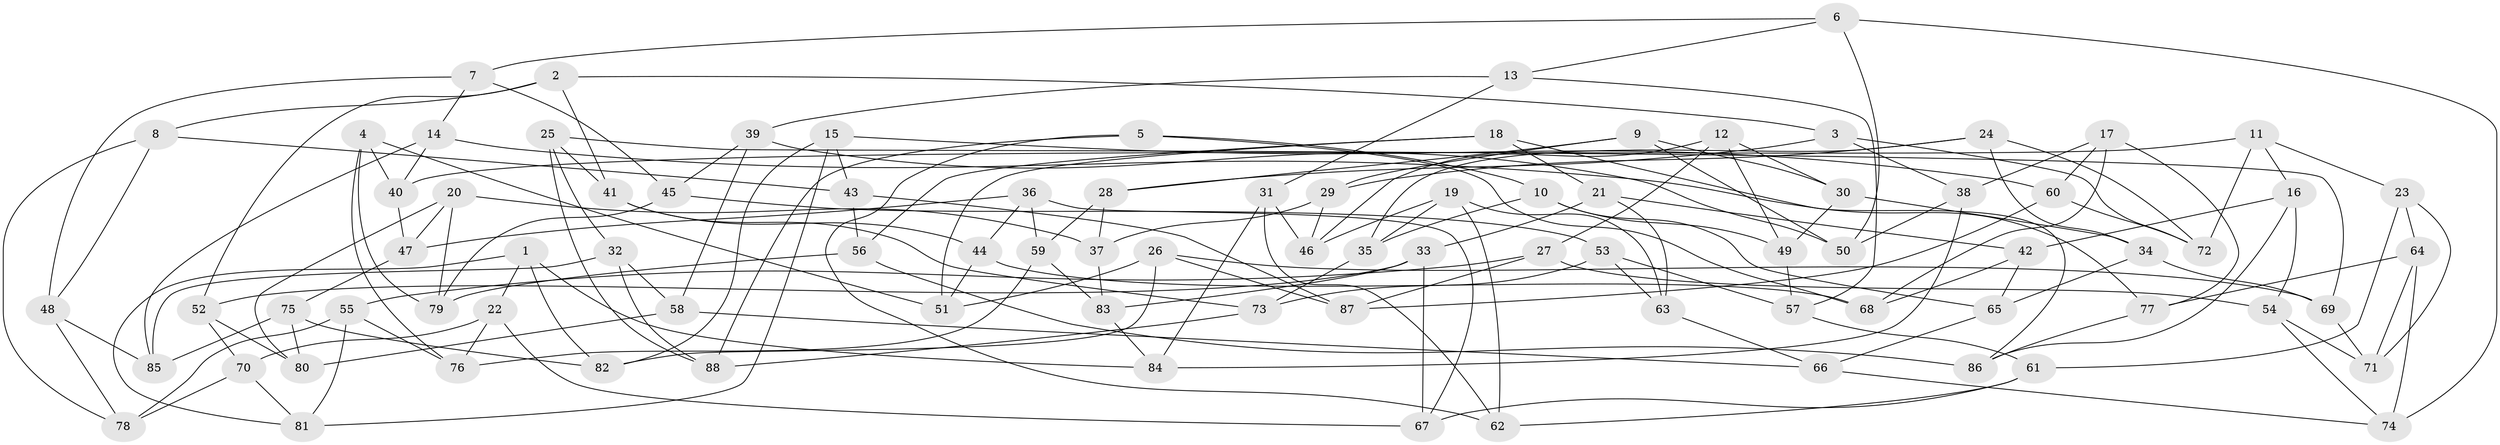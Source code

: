 // Generated by graph-tools (version 1.1) at 2025/16/03/09/25 04:16:23]
// undirected, 88 vertices, 176 edges
graph export_dot {
graph [start="1"]
  node [color=gray90,style=filled];
  1;
  2;
  3;
  4;
  5;
  6;
  7;
  8;
  9;
  10;
  11;
  12;
  13;
  14;
  15;
  16;
  17;
  18;
  19;
  20;
  21;
  22;
  23;
  24;
  25;
  26;
  27;
  28;
  29;
  30;
  31;
  32;
  33;
  34;
  35;
  36;
  37;
  38;
  39;
  40;
  41;
  42;
  43;
  44;
  45;
  46;
  47;
  48;
  49;
  50;
  51;
  52;
  53;
  54;
  55;
  56;
  57;
  58;
  59;
  60;
  61;
  62;
  63;
  64;
  65;
  66;
  67;
  68;
  69;
  70;
  71;
  72;
  73;
  74;
  75;
  76;
  77;
  78;
  79;
  80;
  81;
  82;
  83;
  84;
  85;
  86;
  87;
  88;
  1 -- 84;
  1 -- 81;
  1 -- 22;
  1 -- 82;
  2 -- 8;
  2 -- 3;
  2 -- 52;
  2 -- 41;
  3 -- 38;
  3 -- 72;
  3 -- 28;
  4 -- 79;
  4 -- 76;
  4 -- 40;
  4 -- 51;
  5 -- 10;
  5 -- 68;
  5 -- 88;
  5 -- 62;
  6 -- 50;
  6 -- 7;
  6 -- 13;
  6 -- 74;
  7 -- 45;
  7 -- 48;
  7 -- 14;
  8 -- 78;
  8 -- 48;
  8 -- 43;
  9 -- 29;
  9 -- 30;
  9 -- 50;
  9 -- 28;
  10 -- 65;
  10 -- 49;
  10 -- 35;
  11 -- 23;
  11 -- 40;
  11 -- 16;
  11 -- 72;
  12 -- 46;
  12 -- 30;
  12 -- 49;
  12 -- 27;
  13 -- 39;
  13 -- 57;
  13 -- 31;
  14 -- 40;
  14 -- 85;
  14 -- 77;
  15 -- 60;
  15 -- 43;
  15 -- 82;
  15 -- 81;
  16 -- 42;
  16 -- 54;
  16 -- 86;
  17 -- 60;
  17 -- 68;
  17 -- 77;
  17 -- 38;
  18 -- 51;
  18 -- 56;
  18 -- 21;
  18 -- 86;
  19 -- 46;
  19 -- 63;
  19 -- 62;
  19 -- 35;
  20 -- 80;
  20 -- 47;
  20 -- 79;
  20 -- 37;
  21 -- 42;
  21 -- 33;
  21 -- 63;
  22 -- 76;
  22 -- 67;
  22 -- 70;
  23 -- 71;
  23 -- 64;
  23 -- 61;
  24 -- 34;
  24 -- 35;
  24 -- 72;
  24 -- 29;
  25 -- 69;
  25 -- 32;
  25 -- 88;
  25 -- 41;
  26 -- 82;
  26 -- 87;
  26 -- 51;
  26 -- 69;
  27 -- 55;
  27 -- 54;
  27 -- 87;
  28 -- 37;
  28 -- 59;
  29 -- 46;
  29 -- 37;
  30 -- 49;
  30 -- 34;
  31 -- 84;
  31 -- 46;
  31 -- 62;
  32 -- 88;
  32 -- 58;
  32 -- 85;
  33 -- 83;
  33 -- 67;
  33 -- 52;
  34 -- 65;
  34 -- 69;
  35 -- 73;
  36 -- 47;
  36 -- 44;
  36 -- 59;
  36 -- 67;
  37 -- 83;
  38 -- 84;
  38 -- 50;
  39 -- 50;
  39 -- 45;
  39 -- 58;
  40 -- 47;
  41 -- 44;
  41 -- 73;
  42 -- 65;
  42 -- 68;
  43 -- 87;
  43 -- 56;
  44 -- 51;
  44 -- 68;
  45 -- 79;
  45 -- 53;
  47 -- 75;
  48 -- 78;
  48 -- 85;
  49 -- 57;
  52 -- 80;
  52 -- 70;
  53 -- 57;
  53 -- 63;
  53 -- 73;
  54 -- 74;
  54 -- 71;
  55 -- 78;
  55 -- 76;
  55 -- 81;
  56 -- 86;
  56 -- 79;
  57 -- 61;
  58 -- 66;
  58 -- 80;
  59 -- 83;
  59 -- 76;
  60 -- 72;
  60 -- 87;
  61 -- 67;
  61 -- 62;
  63 -- 66;
  64 -- 74;
  64 -- 77;
  64 -- 71;
  65 -- 66;
  66 -- 74;
  69 -- 71;
  70 -- 81;
  70 -- 78;
  73 -- 88;
  75 -- 85;
  75 -- 80;
  75 -- 82;
  77 -- 86;
  83 -- 84;
}
